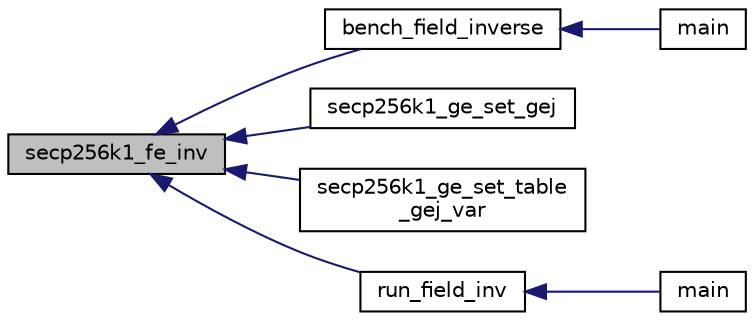 digraph "secp256k1_fe_inv"
{
  edge [fontname="Helvetica",fontsize="10",labelfontname="Helvetica",labelfontsize="10"];
  node [fontname="Helvetica",fontsize="10",shape=record];
  rankdir="LR";
  Node539 [label="secp256k1_fe_inv",height=0.2,width=0.4,color="black", fillcolor="grey75", style="filled", fontcolor="black"];
  Node539 -> Node540 [dir="back",color="midnightblue",fontsize="10",style="solid",fontname="Helvetica"];
  Node540 [label="bench_field_inverse",height=0.2,width=0.4,color="black", fillcolor="white", style="filled",URL="$d9/d5e/bench__internal_8c.html#aadfd2513d7e62f1bea711ca496f8a3c2"];
  Node540 -> Node541 [dir="back",color="midnightblue",fontsize="10",style="solid",fontname="Helvetica"];
  Node541 [label="main",height=0.2,width=0.4,color="black", fillcolor="white", style="filled",URL="$d9/d5e/bench__internal_8c.html#a3c04138a5bfe5d72780bb7e82a18e627"];
  Node539 -> Node542 [dir="back",color="midnightblue",fontsize="10",style="solid",fontname="Helvetica"];
  Node542 [label="secp256k1_ge_set_gej",height=0.2,width=0.4,color="black", fillcolor="white", style="filled",URL="$d6/d60/group__impl_8h.html#aa511eebf8cd7419763f06555ed4fb62d"];
  Node539 -> Node543 [dir="back",color="midnightblue",fontsize="10",style="solid",fontname="Helvetica"];
  Node543 [label="secp256k1_ge_set_table\l_gej_var",height=0.2,width=0.4,color="black", fillcolor="white", style="filled",URL="$d6/d60/group__impl_8h.html#a1cf9611464711ed63bde94d92ecc70de"];
  Node539 -> Node544 [dir="back",color="midnightblue",fontsize="10",style="solid",fontname="Helvetica"];
  Node544 [label="run_field_inv",height=0.2,width=0.4,color="black", fillcolor="white", style="filled",URL="$d5/d7f/tests_8c.html#ad636c10e982fafdb8f6ddeb3d1424b2d"];
  Node544 -> Node545 [dir="back",color="midnightblue",fontsize="10",style="solid",fontname="Helvetica"];
  Node545 [label="main",height=0.2,width=0.4,color="black", fillcolor="white", style="filled",URL="$d5/d7f/tests_8c.html#a3c04138a5bfe5d72780bb7e82a18e627"];
}
